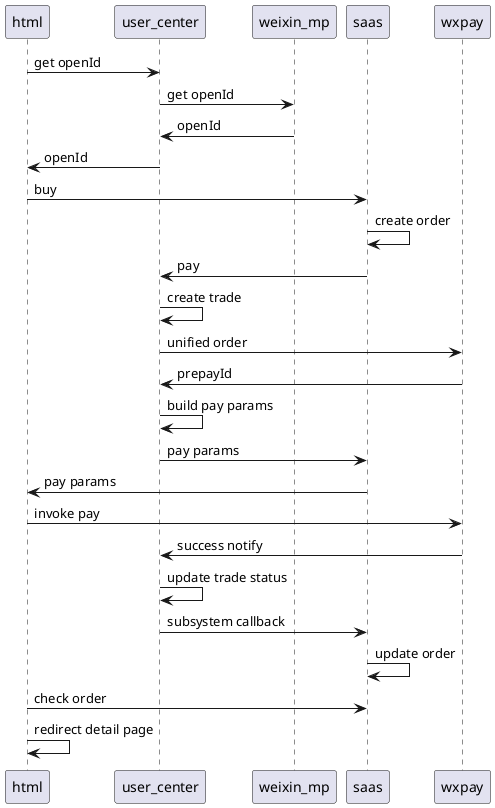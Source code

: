 @startuml

html -> user_center: get openId
user_center -> weixin_mp: get openId
weixin_mp -> user_center: openId
user_center -> html: openId
html -> saas: buy
saas -> saas: create order
saas -> user_center: pay
user_center -> user_center: create trade
user_center -> wxpay: unified order
wxpay -> user_center: prepayId
user_center -> user_center: build pay params
user_center -> saas: pay params
saas -> html: pay params
html -> wxpay: invoke pay
wxpay -> user_center: success notify
user_center -> user_center: update trade status
user_center -> saas: subsystem callback
saas -> saas: update order
html -> saas: check order
html -> html: redirect detail page

@enduml